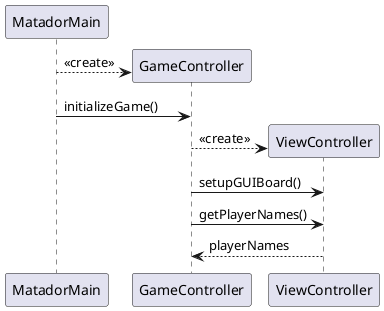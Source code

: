 @startuml
'https://plantuml.com/sequence-diagram

'autonumber

create MatadorMain
create GameController

MatadorMain --> GameController : «create»
MatadorMain -> GameController : initializeGame()

create ViewController

GameController --> ViewController : «create»

GameController -> ViewController : setupGUIBoard()
GameController -> ViewController : getPlayerNames()
ViewController --> GameController : playerNames
'GameController ->

@enduml
